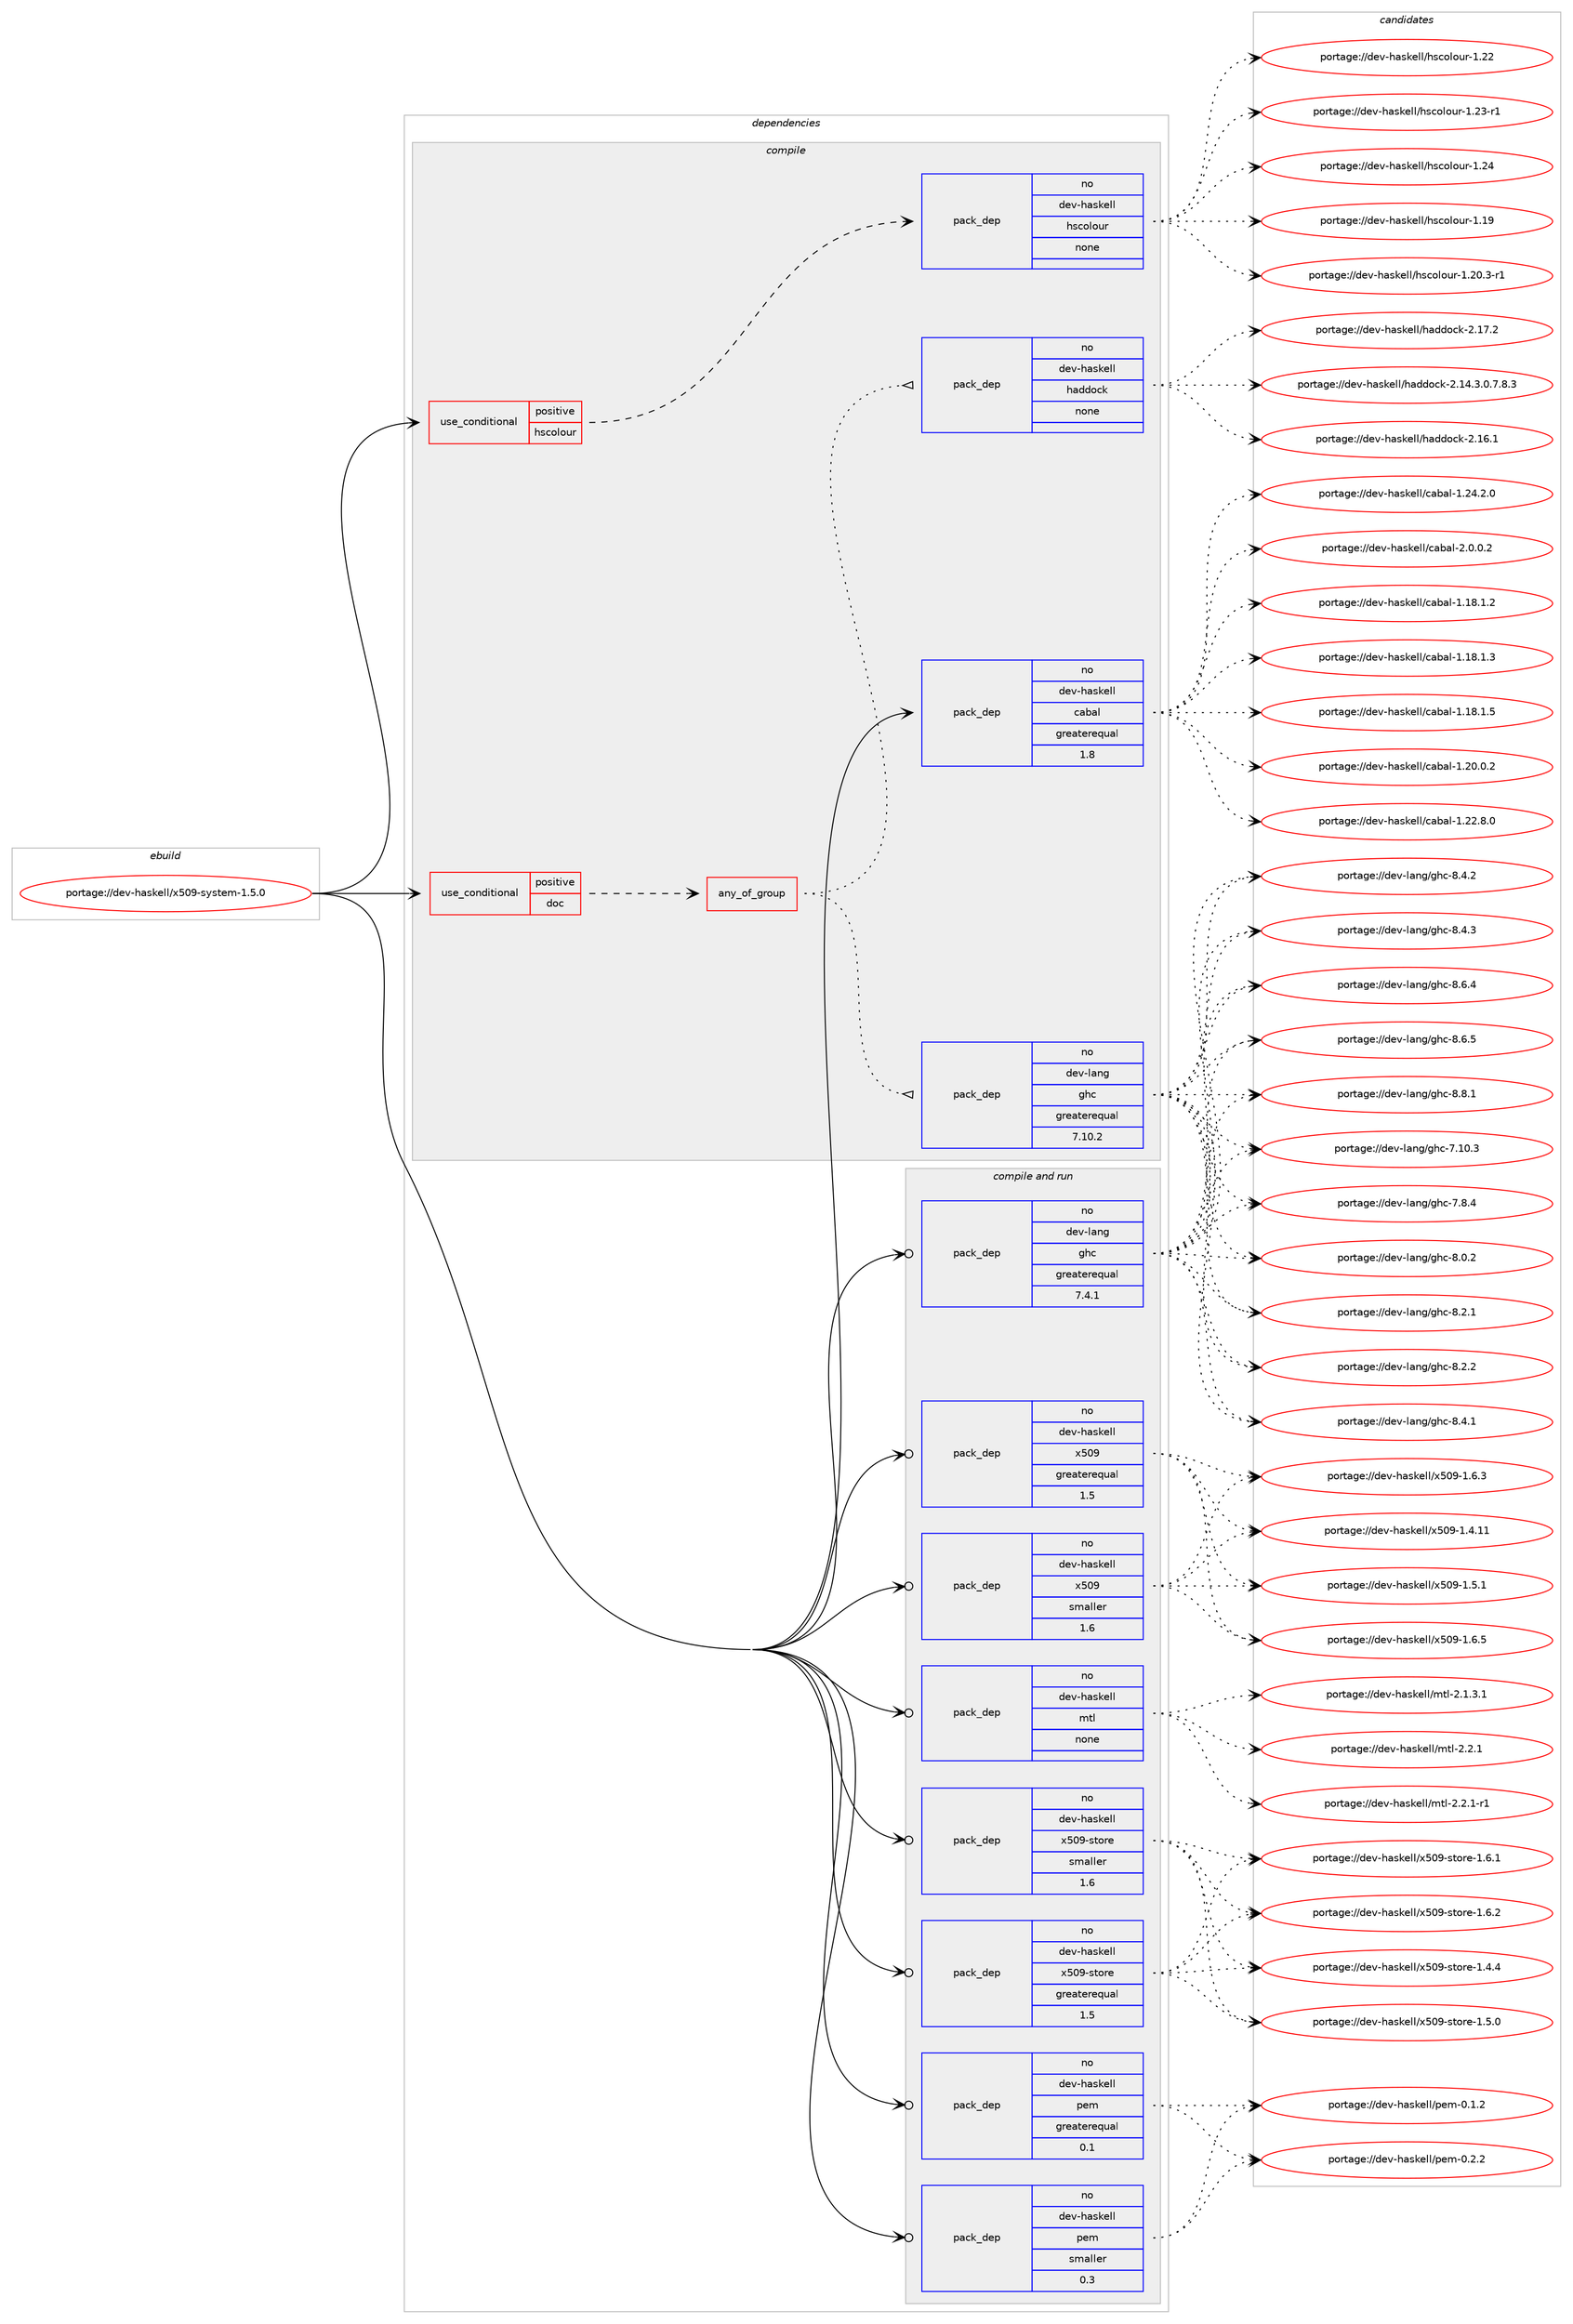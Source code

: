 digraph prolog {

# *************
# Graph options
# *************

newrank=true;
concentrate=true;
compound=true;
graph [rankdir=LR,fontname=Helvetica,fontsize=10,ranksep=1.5];#, ranksep=2.5, nodesep=0.2];
edge  [arrowhead=vee];
node  [fontname=Helvetica,fontsize=10];

# **********
# The ebuild
# **********

subgraph cluster_leftcol {
color=gray;
rank=same;
label=<<i>ebuild</i>>;
id [label="portage://dev-haskell/x509-system-1.5.0", color=red, width=4, href="../dev-haskell/x509-system-1.5.0.svg"];
}

# ****************
# The dependencies
# ****************

subgraph cluster_midcol {
color=gray;
label=<<i>dependencies</i>>;
subgraph cluster_compile {
fillcolor="#eeeeee";
style=filled;
label=<<i>compile</i>>;
subgraph cond17684 {
dependency83571 [label=<<TABLE BORDER="0" CELLBORDER="1" CELLSPACING="0" CELLPADDING="4"><TR><TD ROWSPAN="3" CELLPADDING="10">use_conditional</TD></TR><TR><TD>positive</TD></TR><TR><TD>doc</TD></TR></TABLE>>, shape=none, color=red];
subgraph any2581 {
dependency83572 [label=<<TABLE BORDER="0" CELLBORDER="1" CELLSPACING="0" CELLPADDING="4"><TR><TD CELLPADDING="10">any_of_group</TD></TR></TABLE>>, shape=none, color=red];subgraph pack63249 {
dependency83573 [label=<<TABLE BORDER="0" CELLBORDER="1" CELLSPACING="0" CELLPADDING="4" WIDTH="220"><TR><TD ROWSPAN="6" CELLPADDING="30">pack_dep</TD></TR><TR><TD WIDTH="110">no</TD></TR><TR><TD>dev-haskell</TD></TR><TR><TD>haddock</TD></TR><TR><TD>none</TD></TR><TR><TD></TD></TR></TABLE>>, shape=none, color=blue];
}
dependency83572:e -> dependency83573:w [weight=20,style="dotted",arrowhead="oinv"];
subgraph pack63250 {
dependency83574 [label=<<TABLE BORDER="0" CELLBORDER="1" CELLSPACING="0" CELLPADDING="4" WIDTH="220"><TR><TD ROWSPAN="6" CELLPADDING="30">pack_dep</TD></TR><TR><TD WIDTH="110">no</TD></TR><TR><TD>dev-lang</TD></TR><TR><TD>ghc</TD></TR><TR><TD>greaterequal</TD></TR><TR><TD>7.10.2</TD></TR></TABLE>>, shape=none, color=blue];
}
dependency83572:e -> dependency83574:w [weight=20,style="dotted",arrowhead="oinv"];
}
dependency83571:e -> dependency83572:w [weight=20,style="dashed",arrowhead="vee"];
}
id:e -> dependency83571:w [weight=20,style="solid",arrowhead="vee"];
subgraph cond17685 {
dependency83575 [label=<<TABLE BORDER="0" CELLBORDER="1" CELLSPACING="0" CELLPADDING="4"><TR><TD ROWSPAN="3" CELLPADDING="10">use_conditional</TD></TR><TR><TD>positive</TD></TR><TR><TD>hscolour</TD></TR></TABLE>>, shape=none, color=red];
subgraph pack63251 {
dependency83576 [label=<<TABLE BORDER="0" CELLBORDER="1" CELLSPACING="0" CELLPADDING="4" WIDTH="220"><TR><TD ROWSPAN="6" CELLPADDING="30">pack_dep</TD></TR><TR><TD WIDTH="110">no</TD></TR><TR><TD>dev-haskell</TD></TR><TR><TD>hscolour</TD></TR><TR><TD>none</TD></TR><TR><TD></TD></TR></TABLE>>, shape=none, color=blue];
}
dependency83575:e -> dependency83576:w [weight=20,style="dashed",arrowhead="vee"];
}
id:e -> dependency83575:w [weight=20,style="solid",arrowhead="vee"];
subgraph pack63252 {
dependency83577 [label=<<TABLE BORDER="0" CELLBORDER="1" CELLSPACING="0" CELLPADDING="4" WIDTH="220"><TR><TD ROWSPAN="6" CELLPADDING="30">pack_dep</TD></TR><TR><TD WIDTH="110">no</TD></TR><TR><TD>dev-haskell</TD></TR><TR><TD>cabal</TD></TR><TR><TD>greaterequal</TD></TR><TR><TD>1.8</TD></TR></TABLE>>, shape=none, color=blue];
}
id:e -> dependency83577:w [weight=20,style="solid",arrowhead="vee"];
}
subgraph cluster_compileandrun {
fillcolor="#eeeeee";
style=filled;
label=<<i>compile and run</i>>;
subgraph pack63253 {
dependency83578 [label=<<TABLE BORDER="0" CELLBORDER="1" CELLSPACING="0" CELLPADDING="4" WIDTH="220"><TR><TD ROWSPAN="6" CELLPADDING="30">pack_dep</TD></TR><TR><TD WIDTH="110">no</TD></TR><TR><TD>dev-haskell</TD></TR><TR><TD>mtl</TD></TR><TR><TD>none</TD></TR><TR><TD></TD></TR></TABLE>>, shape=none, color=blue];
}
id:e -> dependency83578:w [weight=20,style="solid",arrowhead="odotvee"];
subgraph pack63254 {
dependency83579 [label=<<TABLE BORDER="0" CELLBORDER="1" CELLSPACING="0" CELLPADDING="4" WIDTH="220"><TR><TD ROWSPAN="6" CELLPADDING="30">pack_dep</TD></TR><TR><TD WIDTH="110">no</TD></TR><TR><TD>dev-haskell</TD></TR><TR><TD>pem</TD></TR><TR><TD>greaterequal</TD></TR><TR><TD>0.1</TD></TR></TABLE>>, shape=none, color=blue];
}
id:e -> dependency83579:w [weight=20,style="solid",arrowhead="odotvee"];
subgraph pack63255 {
dependency83580 [label=<<TABLE BORDER="0" CELLBORDER="1" CELLSPACING="0" CELLPADDING="4" WIDTH="220"><TR><TD ROWSPAN="6" CELLPADDING="30">pack_dep</TD></TR><TR><TD WIDTH="110">no</TD></TR><TR><TD>dev-haskell</TD></TR><TR><TD>pem</TD></TR><TR><TD>smaller</TD></TR><TR><TD>0.3</TD></TR></TABLE>>, shape=none, color=blue];
}
id:e -> dependency83580:w [weight=20,style="solid",arrowhead="odotvee"];
subgraph pack63256 {
dependency83581 [label=<<TABLE BORDER="0" CELLBORDER="1" CELLSPACING="0" CELLPADDING="4" WIDTH="220"><TR><TD ROWSPAN="6" CELLPADDING="30">pack_dep</TD></TR><TR><TD WIDTH="110">no</TD></TR><TR><TD>dev-haskell</TD></TR><TR><TD>x509</TD></TR><TR><TD>greaterequal</TD></TR><TR><TD>1.5</TD></TR></TABLE>>, shape=none, color=blue];
}
id:e -> dependency83581:w [weight=20,style="solid",arrowhead="odotvee"];
subgraph pack63257 {
dependency83582 [label=<<TABLE BORDER="0" CELLBORDER="1" CELLSPACING="0" CELLPADDING="4" WIDTH="220"><TR><TD ROWSPAN="6" CELLPADDING="30">pack_dep</TD></TR><TR><TD WIDTH="110">no</TD></TR><TR><TD>dev-haskell</TD></TR><TR><TD>x509</TD></TR><TR><TD>smaller</TD></TR><TR><TD>1.6</TD></TR></TABLE>>, shape=none, color=blue];
}
id:e -> dependency83582:w [weight=20,style="solid",arrowhead="odotvee"];
subgraph pack63258 {
dependency83583 [label=<<TABLE BORDER="0" CELLBORDER="1" CELLSPACING="0" CELLPADDING="4" WIDTH="220"><TR><TD ROWSPAN="6" CELLPADDING="30">pack_dep</TD></TR><TR><TD WIDTH="110">no</TD></TR><TR><TD>dev-haskell</TD></TR><TR><TD>x509-store</TD></TR><TR><TD>greaterequal</TD></TR><TR><TD>1.5</TD></TR></TABLE>>, shape=none, color=blue];
}
id:e -> dependency83583:w [weight=20,style="solid",arrowhead="odotvee"];
subgraph pack63259 {
dependency83584 [label=<<TABLE BORDER="0" CELLBORDER="1" CELLSPACING="0" CELLPADDING="4" WIDTH="220"><TR><TD ROWSPAN="6" CELLPADDING="30">pack_dep</TD></TR><TR><TD WIDTH="110">no</TD></TR><TR><TD>dev-haskell</TD></TR><TR><TD>x509-store</TD></TR><TR><TD>smaller</TD></TR><TR><TD>1.6</TD></TR></TABLE>>, shape=none, color=blue];
}
id:e -> dependency83584:w [weight=20,style="solid",arrowhead="odotvee"];
subgraph pack63260 {
dependency83585 [label=<<TABLE BORDER="0" CELLBORDER="1" CELLSPACING="0" CELLPADDING="4" WIDTH="220"><TR><TD ROWSPAN="6" CELLPADDING="30">pack_dep</TD></TR><TR><TD WIDTH="110">no</TD></TR><TR><TD>dev-lang</TD></TR><TR><TD>ghc</TD></TR><TR><TD>greaterequal</TD></TR><TR><TD>7.4.1</TD></TR></TABLE>>, shape=none, color=blue];
}
id:e -> dependency83585:w [weight=20,style="solid",arrowhead="odotvee"];
}
subgraph cluster_run {
fillcolor="#eeeeee";
style=filled;
label=<<i>run</i>>;
}
}

# **************
# The candidates
# **************

subgraph cluster_choices {
rank=same;
color=gray;
label=<<i>candidates</i>>;

subgraph choice63249 {
color=black;
nodesep=1;
choiceportage1001011184510497115107101108108471049710010011199107455046495246514648465546564651 [label="portage://dev-haskell/haddock-2.14.3.0.7.8.3", color=red, width=4,href="../dev-haskell/haddock-2.14.3.0.7.8.3.svg"];
choiceportage100101118451049711510710110810847104971001001119910745504649544649 [label="portage://dev-haskell/haddock-2.16.1", color=red, width=4,href="../dev-haskell/haddock-2.16.1.svg"];
choiceportage100101118451049711510710110810847104971001001119910745504649554650 [label="portage://dev-haskell/haddock-2.17.2", color=red, width=4,href="../dev-haskell/haddock-2.17.2.svg"];
dependency83573:e -> choiceportage1001011184510497115107101108108471049710010011199107455046495246514648465546564651:w [style=dotted,weight="100"];
dependency83573:e -> choiceportage100101118451049711510710110810847104971001001119910745504649544649:w [style=dotted,weight="100"];
dependency83573:e -> choiceportage100101118451049711510710110810847104971001001119910745504649554650:w [style=dotted,weight="100"];
}
subgraph choice63250 {
color=black;
nodesep=1;
choiceportage1001011184510897110103471031049945554649484651 [label="portage://dev-lang/ghc-7.10.3", color=red, width=4,href="../dev-lang/ghc-7.10.3.svg"];
choiceportage10010111845108971101034710310499455546564652 [label="portage://dev-lang/ghc-7.8.4", color=red, width=4,href="../dev-lang/ghc-7.8.4.svg"];
choiceportage10010111845108971101034710310499455646484650 [label="portage://dev-lang/ghc-8.0.2", color=red, width=4,href="../dev-lang/ghc-8.0.2.svg"];
choiceportage10010111845108971101034710310499455646504649 [label="portage://dev-lang/ghc-8.2.1", color=red, width=4,href="../dev-lang/ghc-8.2.1.svg"];
choiceportage10010111845108971101034710310499455646504650 [label="portage://dev-lang/ghc-8.2.2", color=red, width=4,href="../dev-lang/ghc-8.2.2.svg"];
choiceportage10010111845108971101034710310499455646524649 [label="portage://dev-lang/ghc-8.4.1", color=red, width=4,href="../dev-lang/ghc-8.4.1.svg"];
choiceportage10010111845108971101034710310499455646524650 [label="portage://dev-lang/ghc-8.4.2", color=red, width=4,href="../dev-lang/ghc-8.4.2.svg"];
choiceportage10010111845108971101034710310499455646524651 [label="portage://dev-lang/ghc-8.4.3", color=red, width=4,href="../dev-lang/ghc-8.4.3.svg"];
choiceportage10010111845108971101034710310499455646544652 [label="portage://dev-lang/ghc-8.6.4", color=red, width=4,href="../dev-lang/ghc-8.6.4.svg"];
choiceportage10010111845108971101034710310499455646544653 [label="portage://dev-lang/ghc-8.6.5", color=red, width=4,href="../dev-lang/ghc-8.6.5.svg"];
choiceportage10010111845108971101034710310499455646564649 [label="portage://dev-lang/ghc-8.8.1", color=red, width=4,href="../dev-lang/ghc-8.8.1.svg"];
dependency83574:e -> choiceportage1001011184510897110103471031049945554649484651:w [style=dotted,weight="100"];
dependency83574:e -> choiceportage10010111845108971101034710310499455546564652:w [style=dotted,weight="100"];
dependency83574:e -> choiceportage10010111845108971101034710310499455646484650:w [style=dotted,weight="100"];
dependency83574:e -> choiceportage10010111845108971101034710310499455646504649:w [style=dotted,weight="100"];
dependency83574:e -> choiceportage10010111845108971101034710310499455646504650:w [style=dotted,weight="100"];
dependency83574:e -> choiceportage10010111845108971101034710310499455646524649:w [style=dotted,weight="100"];
dependency83574:e -> choiceportage10010111845108971101034710310499455646524650:w [style=dotted,weight="100"];
dependency83574:e -> choiceportage10010111845108971101034710310499455646524651:w [style=dotted,weight="100"];
dependency83574:e -> choiceportage10010111845108971101034710310499455646544652:w [style=dotted,weight="100"];
dependency83574:e -> choiceportage10010111845108971101034710310499455646544653:w [style=dotted,weight="100"];
dependency83574:e -> choiceportage10010111845108971101034710310499455646564649:w [style=dotted,weight="100"];
}
subgraph choice63251 {
color=black;
nodesep=1;
choiceportage100101118451049711510710110810847104115991111081111171144549464957 [label="portage://dev-haskell/hscolour-1.19", color=red, width=4,href="../dev-haskell/hscolour-1.19.svg"];
choiceportage10010111845104971151071011081084710411599111108111117114454946504846514511449 [label="portage://dev-haskell/hscolour-1.20.3-r1", color=red, width=4,href="../dev-haskell/hscolour-1.20.3-r1.svg"];
choiceportage100101118451049711510710110810847104115991111081111171144549465050 [label="portage://dev-haskell/hscolour-1.22", color=red, width=4,href="../dev-haskell/hscolour-1.22.svg"];
choiceportage1001011184510497115107101108108471041159911110811111711445494650514511449 [label="portage://dev-haskell/hscolour-1.23-r1", color=red, width=4,href="../dev-haskell/hscolour-1.23-r1.svg"];
choiceportage100101118451049711510710110810847104115991111081111171144549465052 [label="portage://dev-haskell/hscolour-1.24", color=red, width=4,href="../dev-haskell/hscolour-1.24.svg"];
dependency83576:e -> choiceportage100101118451049711510710110810847104115991111081111171144549464957:w [style=dotted,weight="100"];
dependency83576:e -> choiceportage10010111845104971151071011081084710411599111108111117114454946504846514511449:w [style=dotted,weight="100"];
dependency83576:e -> choiceportage100101118451049711510710110810847104115991111081111171144549465050:w [style=dotted,weight="100"];
dependency83576:e -> choiceportage1001011184510497115107101108108471041159911110811111711445494650514511449:w [style=dotted,weight="100"];
dependency83576:e -> choiceportage100101118451049711510710110810847104115991111081111171144549465052:w [style=dotted,weight="100"];
}
subgraph choice63252 {
color=black;
nodesep=1;
choiceportage10010111845104971151071011081084799979897108454946495646494650 [label="portage://dev-haskell/cabal-1.18.1.2", color=red, width=4,href="../dev-haskell/cabal-1.18.1.2.svg"];
choiceportage10010111845104971151071011081084799979897108454946495646494651 [label="portage://dev-haskell/cabal-1.18.1.3", color=red, width=4,href="../dev-haskell/cabal-1.18.1.3.svg"];
choiceportage10010111845104971151071011081084799979897108454946495646494653 [label="portage://dev-haskell/cabal-1.18.1.5", color=red, width=4,href="../dev-haskell/cabal-1.18.1.5.svg"];
choiceportage10010111845104971151071011081084799979897108454946504846484650 [label="portage://dev-haskell/cabal-1.20.0.2", color=red, width=4,href="../dev-haskell/cabal-1.20.0.2.svg"];
choiceportage10010111845104971151071011081084799979897108454946505046564648 [label="portage://dev-haskell/cabal-1.22.8.0", color=red, width=4,href="../dev-haskell/cabal-1.22.8.0.svg"];
choiceportage10010111845104971151071011081084799979897108454946505246504648 [label="portage://dev-haskell/cabal-1.24.2.0", color=red, width=4,href="../dev-haskell/cabal-1.24.2.0.svg"];
choiceportage100101118451049711510710110810847999798971084550464846484650 [label="portage://dev-haskell/cabal-2.0.0.2", color=red, width=4,href="../dev-haskell/cabal-2.0.0.2.svg"];
dependency83577:e -> choiceportage10010111845104971151071011081084799979897108454946495646494650:w [style=dotted,weight="100"];
dependency83577:e -> choiceportage10010111845104971151071011081084799979897108454946495646494651:w [style=dotted,weight="100"];
dependency83577:e -> choiceportage10010111845104971151071011081084799979897108454946495646494653:w [style=dotted,weight="100"];
dependency83577:e -> choiceportage10010111845104971151071011081084799979897108454946504846484650:w [style=dotted,weight="100"];
dependency83577:e -> choiceportage10010111845104971151071011081084799979897108454946505046564648:w [style=dotted,weight="100"];
dependency83577:e -> choiceportage10010111845104971151071011081084799979897108454946505246504648:w [style=dotted,weight="100"];
dependency83577:e -> choiceportage100101118451049711510710110810847999798971084550464846484650:w [style=dotted,weight="100"];
}
subgraph choice63253 {
color=black;
nodesep=1;
choiceportage1001011184510497115107101108108471091161084550464946514649 [label="portage://dev-haskell/mtl-2.1.3.1", color=red, width=4,href="../dev-haskell/mtl-2.1.3.1.svg"];
choiceportage100101118451049711510710110810847109116108455046504649 [label="portage://dev-haskell/mtl-2.2.1", color=red, width=4,href="../dev-haskell/mtl-2.2.1.svg"];
choiceportage1001011184510497115107101108108471091161084550465046494511449 [label="portage://dev-haskell/mtl-2.2.1-r1", color=red, width=4,href="../dev-haskell/mtl-2.2.1-r1.svg"];
dependency83578:e -> choiceportage1001011184510497115107101108108471091161084550464946514649:w [style=dotted,weight="100"];
dependency83578:e -> choiceportage100101118451049711510710110810847109116108455046504649:w [style=dotted,weight="100"];
dependency83578:e -> choiceportage1001011184510497115107101108108471091161084550465046494511449:w [style=dotted,weight="100"];
}
subgraph choice63254 {
color=black;
nodesep=1;
choiceportage100101118451049711510710110810847112101109454846494650 [label="portage://dev-haskell/pem-0.1.2", color=red, width=4,href="../dev-haskell/pem-0.1.2.svg"];
choiceportage100101118451049711510710110810847112101109454846504650 [label="portage://dev-haskell/pem-0.2.2", color=red, width=4,href="../dev-haskell/pem-0.2.2.svg"];
dependency83579:e -> choiceportage100101118451049711510710110810847112101109454846494650:w [style=dotted,weight="100"];
dependency83579:e -> choiceportage100101118451049711510710110810847112101109454846504650:w [style=dotted,weight="100"];
}
subgraph choice63255 {
color=black;
nodesep=1;
choiceportage100101118451049711510710110810847112101109454846494650 [label="portage://dev-haskell/pem-0.1.2", color=red, width=4,href="../dev-haskell/pem-0.1.2.svg"];
choiceportage100101118451049711510710110810847112101109454846504650 [label="portage://dev-haskell/pem-0.2.2", color=red, width=4,href="../dev-haskell/pem-0.2.2.svg"];
dependency83580:e -> choiceportage100101118451049711510710110810847112101109454846494650:w [style=dotted,weight="100"];
dependency83580:e -> choiceportage100101118451049711510710110810847112101109454846504650:w [style=dotted,weight="100"];
}
subgraph choice63256 {
color=black;
nodesep=1;
choiceportage10010111845104971151071011081084712053485745494652464949 [label="portage://dev-haskell/x509-1.4.11", color=red, width=4,href="../dev-haskell/x509-1.4.11.svg"];
choiceportage100101118451049711510710110810847120534857454946534649 [label="portage://dev-haskell/x509-1.5.1", color=red, width=4,href="../dev-haskell/x509-1.5.1.svg"];
choiceportage100101118451049711510710110810847120534857454946544651 [label="portage://dev-haskell/x509-1.6.3", color=red, width=4,href="../dev-haskell/x509-1.6.3.svg"];
choiceportage100101118451049711510710110810847120534857454946544653 [label="portage://dev-haskell/x509-1.6.5", color=red, width=4,href="../dev-haskell/x509-1.6.5.svg"];
dependency83581:e -> choiceportage10010111845104971151071011081084712053485745494652464949:w [style=dotted,weight="100"];
dependency83581:e -> choiceportage100101118451049711510710110810847120534857454946534649:w [style=dotted,weight="100"];
dependency83581:e -> choiceportage100101118451049711510710110810847120534857454946544651:w [style=dotted,weight="100"];
dependency83581:e -> choiceportage100101118451049711510710110810847120534857454946544653:w [style=dotted,weight="100"];
}
subgraph choice63257 {
color=black;
nodesep=1;
choiceportage10010111845104971151071011081084712053485745494652464949 [label="portage://dev-haskell/x509-1.4.11", color=red, width=4,href="../dev-haskell/x509-1.4.11.svg"];
choiceportage100101118451049711510710110810847120534857454946534649 [label="portage://dev-haskell/x509-1.5.1", color=red, width=4,href="../dev-haskell/x509-1.5.1.svg"];
choiceportage100101118451049711510710110810847120534857454946544651 [label="portage://dev-haskell/x509-1.6.3", color=red, width=4,href="../dev-haskell/x509-1.6.3.svg"];
choiceportage100101118451049711510710110810847120534857454946544653 [label="portage://dev-haskell/x509-1.6.5", color=red, width=4,href="../dev-haskell/x509-1.6.5.svg"];
dependency83582:e -> choiceportage10010111845104971151071011081084712053485745494652464949:w [style=dotted,weight="100"];
dependency83582:e -> choiceportage100101118451049711510710110810847120534857454946534649:w [style=dotted,weight="100"];
dependency83582:e -> choiceportage100101118451049711510710110810847120534857454946544651:w [style=dotted,weight="100"];
dependency83582:e -> choiceportage100101118451049711510710110810847120534857454946544653:w [style=dotted,weight="100"];
}
subgraph choice63258 {
color=black;
nodesep=1;
choiceportage10010111845104971151071011081084712053485745115116111114101454946524652 [label="portage://dev-haskell/x509-store-1.4.4", color=red, width=4,href="../dev-haskell/x509-store-1.4.4.svg"];
choiceportage10010111845104971151071011081084712053485745115116111114101454946534648 [label="portage://dev-haskell/x509-store-1.5.0", color=red, width=4,href="../dev-haskell/x509-store-1.5.0.svg"];
choiceportage10010111845104971151071011081084712053485745115116111114101454946544649 [label="portage://dev-haskell/x509-store-1.6.1", color=red, width=4,href="../dev-haskell/x509-store-1.6.1.svg"];
choiceportage10010111845104971151071011081084712053485745115116111114101454946544650 [label="portage://dev-haskell/x509-store-1.6.2", color=red, width=4,href="../dev-haskell/x509-store-1.6.2.svg"];
dependency83583:e -> choiceportage10010111845104971151071011081084712053485745115116111114101454946524652:w [style=dotted,weight="100"];
dependency83583:e -> choiceportage10010111845104971151071011081084712053485745115116111114101454946534648:w [style=dotted,weight="100"];
dependency83583:e -> choiceportage10010111845104971151071011081084712053485745115116111114101454946544649:w [style=dotted,weight="100"];
dependency83583:e -> choiceportage10010111845104971151071011081084712053485745115116111114101454946544650:w [style=dotted,weight="100"];
}
subgraph choice63259 {
color=black;
nodesep=1;
choiceportage10010111845104971151071011081084712053485745115116111114101454946524652 [label="portage://dev-haskell/x509-store-1.4.4", color=red, width=4,href="../dev-haskell/x509-store-1.4.4.svg"];
choiceportage10010111845104971151071011081084712053485745115116111114101454946534648 [label="portage://dev-haskell/x509-store-1.5.0", color=red, width=4,href="../dev-haskell/x509-store-1.5.0.svg"];
choiceportage10010111845104971151071011081084712053485745115116111114101454946544649 [label="portage://dev-haskell/x509-store-1.6.1", color=red, width=4,href="../dev-haskell/x509-store-1.6.1.svg"];
choiceportage10010111845104971151071011081084712053485745115116111114101454946544650 [label="portage://dev-haskell/x509-store-1.6.2", color=red, width=4,href="../dev-haskell/x509-store-1.6.2.svg"];
dependency83584:e -> choiceportage10010111845104971151071011081084712053485745115116111114101454946524652:w [style=dotted,weight="100"];
dependency83584:e -> choiceportage10010111845104971151071011081084712053485745115116111114101454946534648:w [style=dotted,weight="100"];
dependency83584:e -> choiceportage10010111845104971151071011081084712053485745115116111114101454946544649:w [style=dotted,weight="100"];
dependency83584:e -> choiceportage10010111845104971151071011081084712053485745115116111114101454946544650:w [style=dotted,weight="100"];
}
subgraph choice63260 {
color=black;
nodesep=1;
choiceportage1001011184510897110103471031049945554649484651 [label="portage://dev-lang/ghc-7.10.3", color=red, width=4,href="../dev-lang/ghc-7.10.3.svg"];
choiceportage10010111845108971101034710310499455546564652 [label="portage://dev-lang/ghc-7.8.4", color=red, width=4,href="../dev-lang/ghc-7.8.4.svg"];
choiceportage10010111845108971101034710310499455646484650 [label="portage://dev-lang/ghc-8.0.2", color=red, width=4,href="../dev-lang/ghc-8.0.2.svg"];
choiceportage10010111845108971101034710310499455646504649 [label="portage://dev-lang/ghc-8.2.1", color=red, width=4,href="../dev-lang/ghc-8.2.1.svg"];
choiceportage10010111845108971101034710310499455646504650 [label="portage://dev-lang/ghc-8.2.2", color=red, width=4,href="../dev-lang/ghc-8.2.2.svg"];
choiceportage10010111845108971101034710310499455646524649 [label="portage://dev-lang/ghc-8.4.1", color=red, width=4,href="../dev-lang/ghc-8.4.1.svg"];
choiceportage10010111845108971101034710310499455646524650 [label="portage://dev-lang/ghc-8.4.2", color=red, width=4,href="../dev-lang/ghc-8.4.2.svg"];
choiceportage10010111845108971101034710310499455646524651 [label="portage://dev-lang/ghc-8.4.3", color=red, width=4,href="../dev-lang/ghc-8.4.3.svg"];
choiceportage10010111845108971101034710310499455646544652 [label="portage://dev-lang/ghc-8.6.4", color=red, width=4,href="../dev-lang/ghc-8.6.4.svg"];
choiceportage10010111845108971101034710310499455646544653 [label="portage://dev-lang/ghc-8.6.5", color=red, width=4,href="../dev-lang/ghc-8.6.5.svg"];
choiceportage10010111845108971101034710310499455646564649 [label="portage://dev-lang/ghc-8.8.1", color=red, width=4,href="../dev-lang/ghc-8.8.1.svg"];
dependency83585:e -> choiceportage1001011184510897110103471031049945554649484651:w [style=dotted,weight="100"];
dependency83585:e -> choiceportage10010111845108971101034710310499455546564652:w [style=dotted,weight="100"];
dependency83585:e -> choiceportage10010111845108971101034710310499455646484650:w [style=dotted,weight="100"];
dependency83585:e -> choiceportage10010111845108971101034710310499455646504649:w [style=dotted,weight="100"];
dependency83585:e -> choiceportage10010111845108971101034710310499455646504650:w [style=dotted,weight="100"];
dependency83585:e -> choiceportage10010111845108971101034710310499455646524649:w [style=dotted,weight="100"];
dependency83585:e -> choiceportage10010111845108971101034710310499455646524650:w [style=dotted,weight="100"];
dependency83585:e -> choiceportage10010111845108971101034710310499455646524651:w [style=dotted,weight="100"];
dependency83585:e -> choiceportage10010111845108971101034710310499455646544652:w [style=dotted,weight="100"];
dependency83585:e -> choiceportage10010111845108971101034710310499455646544653:w [style=dotted,weight="100"];
dependency83585:e -> choiceportage10010111845108971101034710310499455646564649:w [style=dotted,weight="100"];
}
}

}
